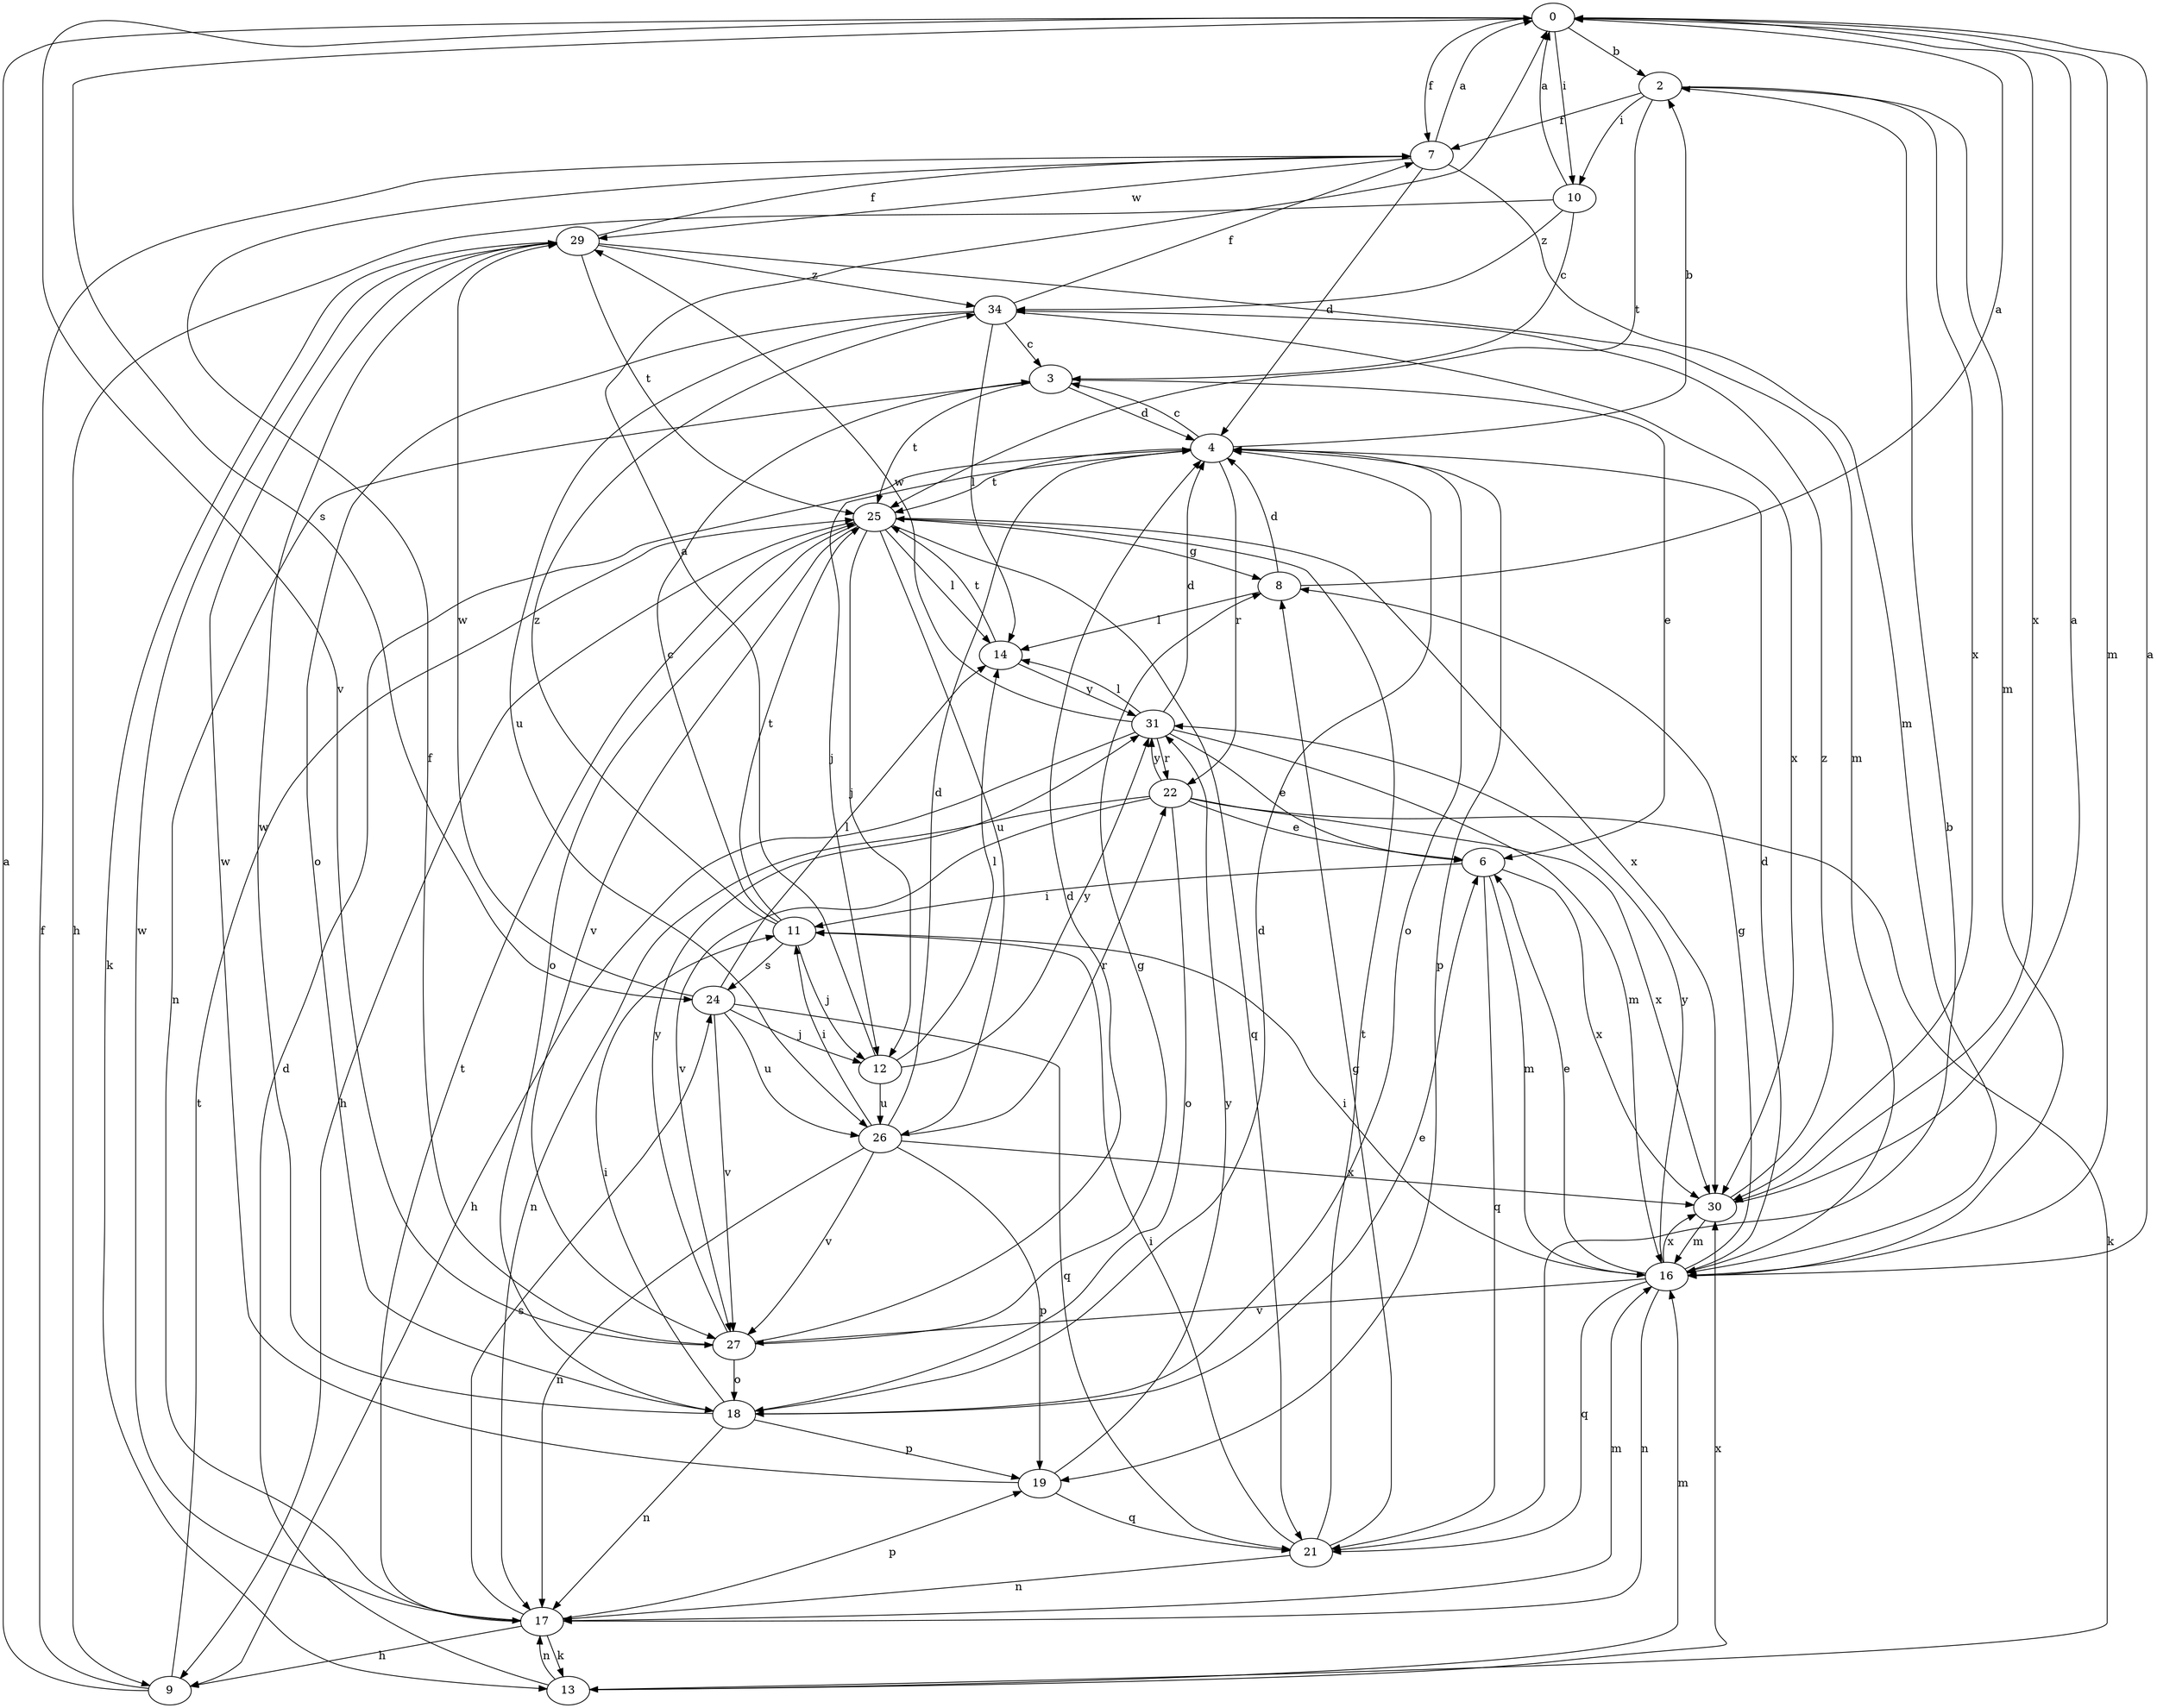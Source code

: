 strict digraph  {
0;
2;
3;
4;
6;
7;
8;
9;
10;
11;
12;
13;
14;
16;
17;
18;
19;
21;
22;
24;
25;
26;
27;
29;
30;
31;
34;
0 -> 2  [label=b];
0 -> 7  [label=f];
0 -> 10  [label=i];
0 -> 16  [label=m];
0 -> 24  [label=s];
0 -> 27  [label=v];
0 -> 30  [label=x];
2 -> 7  [label=f];
2 -> 10  [label=i];
2 -> 16  [label=m];
2 -> 25  [label=t];
2 -> 30  [label=x];
3 -> 4  [label=d];
3 -> 6  [label=e];
3 -> 17  [label=n];
3 -> 25  [label=t];
4 -> 2  [label=b];
4 -> 3  [label=c];
4 -> 12  [label=j];
4 -> 18  [label=o];
4 -> 19  [label=p];
4 -> 22  [label=r];
4 -> 25  [label=t];
6 -> 11  [label=i];
6 -> 16  [label=m];
6 -> 21  [label=q];
6 -> 30  [label=x];
7 -> 0  [label=a];
7 -> 4  [label=d];
7 -> 16  [label=m];
7 -> 29  [label=w];
8 -> 0  [label=a];
8 -> 4  [label=d];
8 -> 14  [label=l];
9 -> 0  [label=a];
9 -> 7  [label=f];
9 -> 25  [label=t];
10 -> 0  [label=a];
10 -> 3  [label=c];
10 -> 9  [label=h];
10 -> 34  [label=z];
11 -> 3  [label=c];
11 -> 12  [label=j];
11 -> 24  [label=s];
11 -> 25  [label=t];
11 -> 34  [label=z];
12 -> 0  [label=a];
12 -> 14  [label=l];
12 -> 26  [label=u];
12 -> 31  [label=y];
13 -> 4  [label=d];
13 -> 16  [label=m];
13 -> 17  [label=n];
13 -> 30  [label=x];
14 -> 25  [label=t];
14 -> 31  [label=y];
16 -> 0  [label=a];
16 -> 4  [label=d];
16 -> 6  [label=e];
16 -> 8  [label=g];
16 -> 11  [label=i];
16 -> 17  [label=n];
16 -> 21  [label=q];
16 -> 27  [label=v];
16 -> 30  [label=x];
16 -> 31  [label=y];
17 -> 9  [label=h];
17 -> 13  [label=k];
17 -> 16  [label=m];
17 -> 19  [label=p];
17 -> 24  [label=s];
17 -> 25  [label=t];
17 -> 29  [label=w];
18 -> 4  [label=d];
18 -> 6  [label=e];
18 -> 11  [label=i];
18 -> 17  [label=n];
18 -> 19  [label=p];
18 -> 29  [label=w];
19 -> 21  [label=q];
19 -> 29  [label=w];
19 -> 31  [label=y];
21 -> 2  [label=b];
21 -> 8  [label=g];
21 -> 11  [label=i];
21 -> 17  [label=n];
21 -> 25  [label=t];
22 -> 6  [label=e];
22 -> 13  [label=k];
22 -> 17  [label=n];
22 -> 18  [label=o];
22 -> 27  [label=v];
22 -> 30  [label=x];
22 -> 31  [label=y];
24 -> 12  [label=j];
24 -> 14  [label=l];
24 -> 21  [label=q];
24 -> 26  [label=u];
24 -> 27  [label=v];
24 -> 29  [label=w];
25 -> 8  [label=g];
25 -> 9  [label=h];
25 -> 12  [label=j];
25 -> 14  [label=l];
25 -> 18  [label=o];
25 -> 21  [label=q];
25 -> 26  [label=u];
25 -> 27  [label=v];
25 -> 30  [label=x];
26 -> 4  [label=d];
26 -> 11  [label=i];
26 -> 17  [label=n];
26 -> 19  [label=p];
26 -> 22  [label=r];
26 -> 27  [label=v];
26 -> 30  [label=x];
27 -> 4  [label=d];
27 -> 7  [label=f];
27 -> 8  [label=g];
27 -> 18  [label=o];
27 -> 31  [label=y];
29 -> 7  [label=f];
29 -> 13  [label=k];
29 -> 16  [label=m];
29 -> 25  [label=t];
29 -> 34  [label=z];
30 -> 0  [label=a];
30 -> 16  [label=m];
30 -> 34  [label=z];
31 -> 4  [label=d];
31 -> 6  [label=e];
31 -> 9  [label=h];
31 -> 14  [label=l];
31 -> 16  [label=m];
31 -> 22  [label=r];
31 -> 29  [label=w];
34 -> 3  [label=c];
34 -> 7  [label=f];
34 -> 14  [label=l];
34 -> 18  [label=o];
34 -> 26  [label=u];
34 -> 30  [label=x];
}
